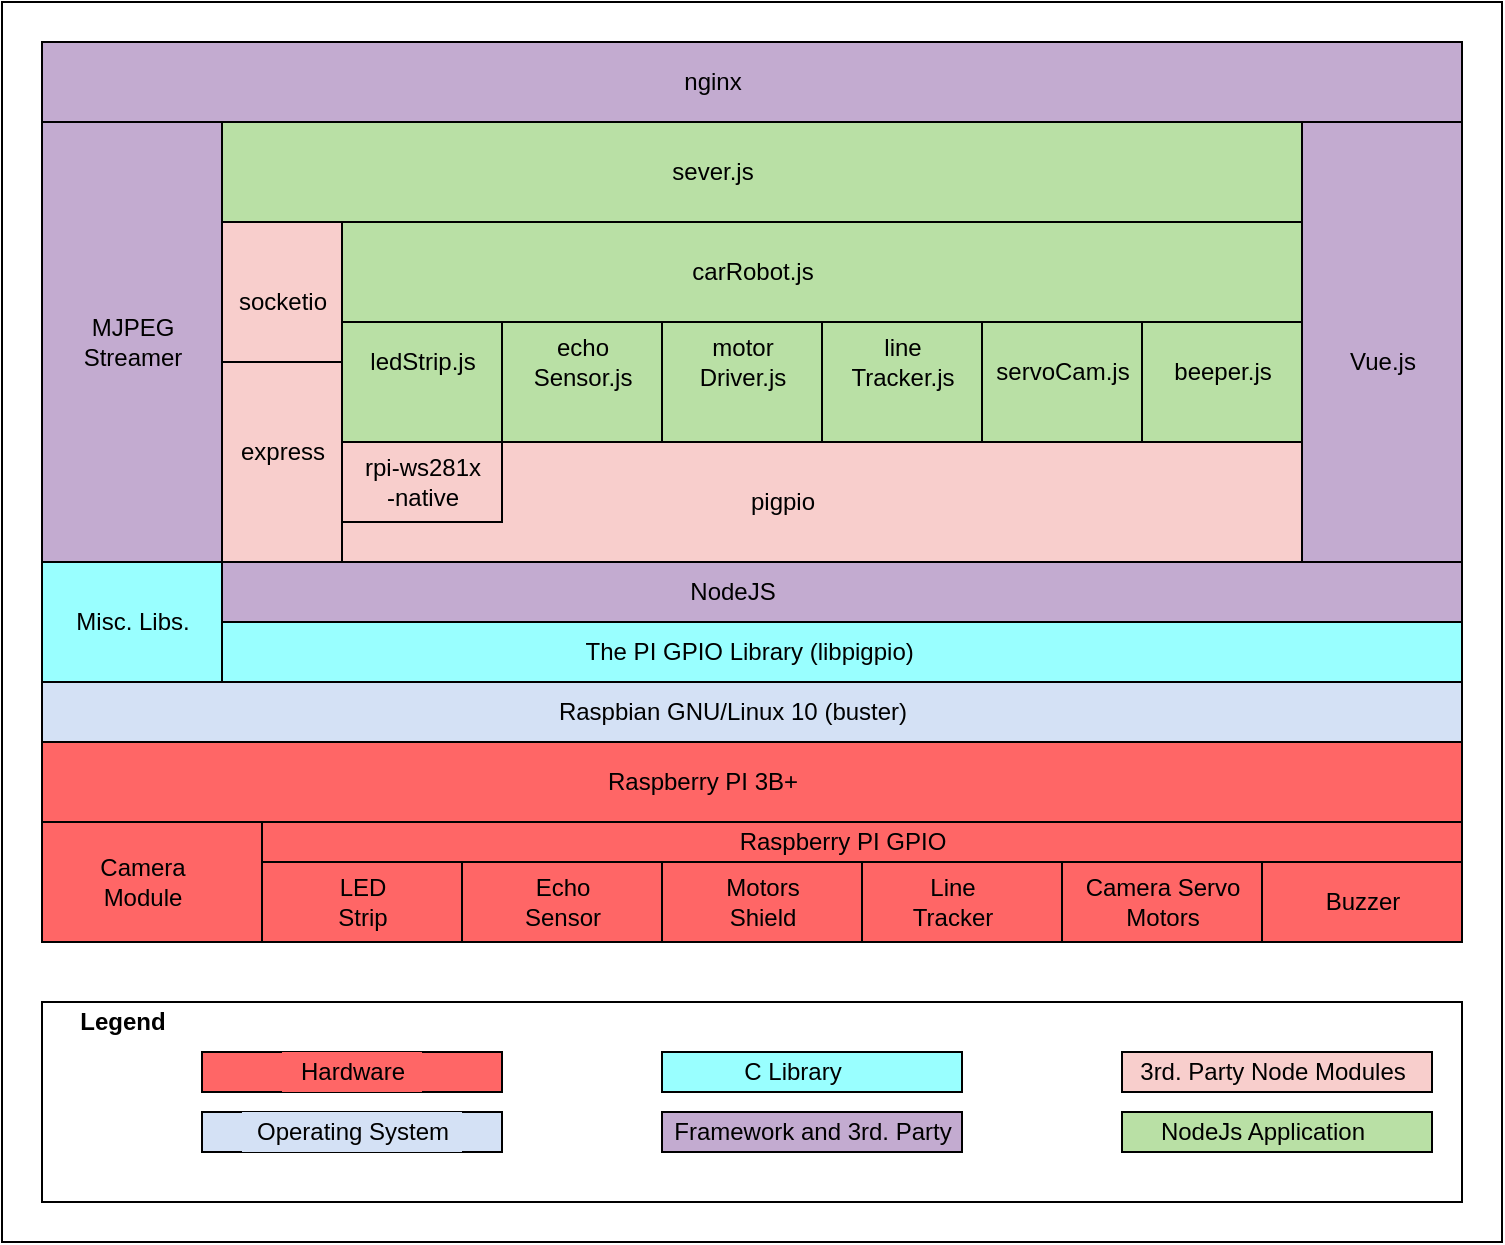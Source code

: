 <mxfile version="13.7.7" type="device"><diagram id="x0XQIoq--YMPOfOvediv" name="Page-1"><mxGraphModel dx="946" dy="614" grid="1" gridSize="10" guides="1" tooltips="1" connect="1" arrows="1" fold="1" page="1" pageScale="1" pageWidth="850" pageHeight="1100" math="0" shadow="0"><root><mxCell id="0"/><mxCell id="1" parent="0"/><mxCell id="-V1aXBQ4JuYRoRZMoQqm-80" value="" style="verticalLabelPosition=bottom;verticalAlign=top;html=1;shape=mxgraph.basic.rect;fillColor2=none;strokeWidth=1;size=20;indent=5;rounded=0;labelBackgroundColor=#D4E1F5;fillColor=none;" vertex="1" parent="1"><mxGeometry x="70" y="20" width="750" height="620" as="geometry"/></mxCell><mxCell id="-V1aXBQ4JuYRoRZMoQqm-76" value="" style="verticalLabelPosition=bottom;verticalAlign=top;html=1;shape=mxgraph.basic.rect;fillColor2=none;strokeWidth=1;size=20;indent=5;rounded=0;labelBackgroundColor=#D4E1F5;fillColor=none;perimeterSpacing=0;" vertex="1" parent="1"><mxGeometry x="90" y="520" width="710" height="100" as="geometry"/></mxCell><mxCell id="-V1aXBQ4JuYRoRZMoQqm-1" value="`" style="verticalLabelPosition=bottom;verticalAlign=top;html=1;shape=mxgraph.basic.rect;fillColor2=none;strokeWidth=1;size=20;indent=5;labelBackgroundColor=#FF6666;fillColor=#FF6666;" vertex="1" parent="1"><mxGeometry x="200" y="430" width="600" height="20" as="geometry"/></mxCell><mxCell id="-V1aXBQ4JuYRoRZMoQqm-3" value="Raspberry PI GPIO" style="text;html=1;resizable=0;autosize=1;align=center;verticalAlign=middle;points=[];rounded=0;labelBackgroundColor=#FF6666;labelBorderColor=none;fillColor=#FF6666;" vertex="1" parent="1"><mxGeometry x="430" y="430" width="120" height="20" as="geometry"/></mxCell><mxCell id="-V1aXBQ4JuYRoRZMoQqm-4" value="" style="verticalLabelPosition=bottom;verticalAlign=top;html=1;shape=mxgraph.basic.rect;fillColor2=none;strokeWidth=1;size=20;indent=5;labelBackgroundColor=#FF6666;fillColor=#FF6666;" vertex="1" parent="1"><mxGeometry x="90" y="430" width="110" height="60" as="geometry"/></mxCell><mxCell id="-V1aXBQ4JuYRoRZMoQqm-5" value="Camera&lt;br&gt;Module" style="text;html=1;resizable=0;autosize=1;align=center;verticalAlign=middle;points=[];rounded=0;labelBackgroundColor=#FF6666;fillColor=#FF6666;" vertex="1" parent="1"><mxGeometry x="110" y="445" width="60" height="30" as="geometry"/></mxCell><mxCell id="-V1aXBQ4JuYRoRZMoQqm-6" value="" style="verticalLabelPosition=bottom;verticalAlign=top;html=1;shape=mxgraph.basic.rect;fillColor2=none;strokeWidth=1;size=20;indent=5;labelBackgroundColor=#FF6666;fillColor=#FF6666;" vertex="1" parent="1"><mxGeometry x="300" y="450" width="100" height="40" as="geometry"/></mxCell><mxCell id="-V1aXBQ4JuYRoRZMoQqm-7" value="Echo&lt;br&gt;Sensor" style="text;html=1;resizable=0;autosize=1;align=center;verticalAlign=middle;points=[];rounded=0;labelBackgroundColor=#FF6666;fillColor=#FF6666;" vertex="1" parent="1"><mxGeometry x="325" y="455" width="50" height="30" as="geometry"/></mxCell><mxCell id="-V1aXBQ4JuYRoRZMoQqm-8" value="" style="verticalLabelPosition=bottom;verticalAlign=top;html=1;shape=mxgraph.basic.rect;fillColor2=none;strokeWidth=1;size=20;indent=5;labelBackgroundColor=#FF6666;fillColor=#FF6666;" vertex="1" parent="1"><mxGeometry x="400" y="450" width="100" height="40" as="geometry"/></mxCell><mxCell id="-V1aXBQ4JuYRoRZMoQqm-9" value="Motors&lt;br&gt;Shield" style="text;html=1;resizable=0;autosize=1;align=center;verticalAlign=middle;points=[];rounded=0;labelBackgroundColor=#FF6666;fillColor=#FF6666;" vertex="1" parent="1"><mxGeometry x="425" y="455" width="50" height="30" as="geometry"/></mxCell><mxCell id="-V1aXBQ4JuYRoRZMoQqm-10" value="" style="verticalLabelPosition=bottom;verticalAlign=top;html=1;shape=mxgraph.basic.rect;fillColor2=none;strokeWidth=1;size=20;indent=5;labelBackgroundColor=#FF6666;fillColor=#FF6666;" vertex="1" parent="1"><mxGeometry x="500" y="450" width="100" height="40" as="geometry"/></mxCell><mxCell id="-V1aXBQ4JuYRoRZMoQqm-11" value="Line&lt;br&gt;Tracker" style="text;html=1;resizable=0;autosize=1;align=center;verticalAlign=middle;points=[];rounded=0;labelBackgroundColor=#FF6666;fillColor=#FF6666;" vertex="1" parent="1"><mxGeometry x="515" y="455" width="60" height="30" as="geometry"/></mxCell><mxCell id="-V1aXBQ4JuYRoRZMoQqm-12" value="" style="verticalLabelPosition=bottom;verticalAlign=top;html=1;shape=mxgraph.basic.rect;fillColor2=none;strokeWidth=1;size=20;indent=5;labelBackgroundColor=#FF6666;fillColor=#FF6666;" vertex="1" parent="1"><mxGeometry x="200" y="450" width="100" height="40" as="geometry"/></mxCell><mxCell id="-V1aXBQ4JuYRoRZMoQqm-13" value="LED&lt;br&gt;Strip" style="text;html=1;resizable=0;autosize=1;align=center;verticalAlign=middle;points=[];rounded=0;labelBackgroundColor=#FF6666;fillColor=#FF6666;" vertex="1" parent="1"><mxGeometry x="230" y="455" width="40" height="30" as="geometry"/></mxCell><mxCell id="-V1aXBQ4JuYRoRZMoQqm-14" value="" style="verticalLabelPosition=bottom;verticalAlign=top;html=1;shape=mxgraph.basic.rect;fillColor2=none;strokeWidth=1;size=20;indent=5;labelBackgroundColor=#FF6666;fillColor=#FF6666;" vertex="1" parent="1"><mxGeometry x="700" y="450" width="100" height="40" as="geometry"/></mxCell><mxCell id="-V1aXBQ4JuYRoRZMoQqm-15" value="Buzzer" style="text;html=1;resizable=0;autosize=1;align=center;verticalAlign=middle;points=[];rounded=0;labelBackgroundColor=#FF6666;fillColor=#FF6666;" vertex="1" parent="1"><mxGeometry x="725" y="460" width="50" height="20" as="geometry"/></mxCell><mxCell id="-V1aXBQ4JuYRoRZMoQqm-16" value="" style="verticalLabelPosition=bottom;verticalAlign=top;html=1;shape=mxgraph.basic.rect;fillColor2=none;strokeWidth=1;size=20;indent=5;labelBackgroundColor=#FF6666;fillColor=#FF6666;" vertex="1" parent="1"><mxGeometry x="90" y="390" width="710" height="40" as="geometry"/></mxCell><mxCell id="-V1aXBQ4JuYRoRZMoQqm-17" value="Raspberry PI 3B+" style="text;html=1;resizable=0;autosize=1;align=center;verticalAlign=middle;points=[];rounded=0;labelBackgroundColor=#FF6666;fillColor=#FF6666;" vertex="1" parent="1"><mxGeometry x="365" y="400" width="110" height="20" as="geometry"/></mxCell><mxCell id="-V1aXBQ4JuYRoRZMoQqm-18" value="" style="verticalLabelPosition=bottom;verticalAlign=top;html=1;shape=mxgraph.basic.rect;fillColor2=none;strokeWidth=1;size=20;indent=5;labelBackgroundColor=#FF6666;fillColor=#FF6666;" vertex="1" parent="1"><mxGeometry x="600" y="450" width="100" height="40" as="geometry"/></mxCell><mxCell id="-V1aXBQ4JuYRoRZMoQqm-19" value="Camera Servo&lt;br&gt;Motors" style="text;html=1;resizable=0;autosize=1;align=center;verticalAlign=middle;points=[];rounded=0;labelBackgroundColor=#FF6666;fillColor=#FF6666;" vertex="1" parent="1"><mxGeometry x="605" y="455" width="90" height="30" as="geometry"/></mxCell><mxCell id="-V1aXBQ4JuYRoRZMoQqm-20" value="" style="verticalLabelPosition=bottom;verticalAlign=top;html=1;shape=mxgraph.basic.rect;fillColor2=none;strokeWidth=1;size=20;indent=5;rounded=0;labelBackgroundColor=#D4E1F5;fillColor=#D4E1F5;" vertex="1" parent="1"><mxGeometry x="90" y="360" width="710" height="30" as="geometry"/></mxCell><mxCell id="-V1aXBQ4JuYRoRZMoQqm-21" value="Raspbian GNU/Linux 10 (buster)" style="text;html=1;resizable=0;autosize=1;align=center;verticalAlign=middle;points=[];rounded=0;labelBackgroundColor=#D4E1F5;fillColor=#D4E1F5;" vertex="1" parent="1"><mxGeometry x="340" y="365" width="190" height="20" as="geometry"/></mxCell><mxCell id="-V1aXBQ4JuYRoRZMoQqm-22" value="" style="verticalLabelPosition=bottom;verticalAlign=top;html=1;shape=mxgraph.basic.rect;fillColor2=none;strokeWidth=1;size=20;indent=5;rounded=0;labelBackgroundColor=#D4E1F5;fillColor=#C3ABD0;" vertex="1" parent="1"><mxGeometry x="90" y="80" width="90" height="220" as="geometry"/></mxCell><mxCell id="-V1aXBQ4JuYRoRZMoQqm-23" value="MJPEG&lt;br&gt;Streamer" style="text;html=1;resizable=0;autosize=1;align=center;verticalAlign=middle;points=[];fillColor=none;strokeColor=none;rounded=0;labelBackgroundColor=#C3ABD0;" vertex="1" parent="1"><mxGeometry x="105" y="175" width="60" height="30" as="geometry"/></mxCell><mxCell id="-V1aXBQ4JuYRoRZMoQqm-24" value="" style="verticalLabelPosition=bottom;verticalAlign=top;html=1;shape=mxgraph.basic.rect;fillColor2=none;strokeWidth=1;size=20;indent=5;rounded=0;labelBackgroundColor=#99FFFF;fillColor=#99FFFF;" vertex="1" parent="1"><mxGeometry x="180" y="330" width="620" height="30" as="geometry"/></mxCell><mxCell id="-V1aXBQ4JuYRoRZMoQqm-25" value="The PI GPIO Library (libpigpio)&amp;nbsp;" style="text;html=1;resizable=0;autosize=1;align=center;verticalAlign=middle;points=[];fillColor=none;strokeColor=none;rounded=0;labelBackgroundColor=#99FFFF;" vertex="1" parent="1"><mxGeometry x="355" y="335" width="180" height="20" as="geometry"/></mxCell><mxCell id="-V1aXBQ4JuYRoRZMoQqm-26" value="" style="verticalLabelPosition=bottom;verticalAlign=top;html=1;shape=mxgraph.basic.rect;fillColor2=none;strokeWidth=1;size=20;indent=5;rounded=0;labelBackgroundColor=#D4E1F5;fillColor=#C3ABD0;" vertex="1" parent="1"><mxGeometry x="180" y="300" width="620" height="30" as="geometry"/></mxCell><mxCell id="-V1aXBQ4JuYRoRZMoQqm-27" value="NodeJS" style="text;html=1;resizable=0;autosize=1;align=center;verticalAlign=middle;points=[];fillColor=none;strokeColor=none;rounded=0;labelBackgroundColor=#C3ABD0;" vertex="1" parent="1"><mxGeometry x="405" y="305" width="60" height="20" as="geometry"/></mxCell><mxCell id="-V1aXBQ4JuYRoRZMoQqm-28" value="" style="verticalLabelPosition=bottom;verticalAlign=top;html=1;shape=mxgraph.basic.rect;fillColor2=none;strokeWidth=1;size=20;indent=5;rounded=0;labelBackgroundColor=#D4E1F5;fillColor=#f8cecc;" vertex="1" parent="1"><mxGeometry x="240" y="240" width="480" height="60" as="geometry"/></mxCell><mxCell id="-V1aXBQ4JuYRoRZMoQqm-29" value="pigpio" style="text;html=1;resizable=0;autosize=1;align=center;verticalAlign=middle;points=[];fillColor=none;strokeColor=none;rounded=0;labelBackgroundColor=#F8CECC;" vertex="1" parent="1"><mxGeometry x="435" y="260" width="50" height="20" as="geometry"/></mxCell><mxCell id="-V1aXBQ4JuYRoRZMoQqm-30" value="" style="verticalLabelPosition=bottom;verticalAlign=top;html=1;shape=mxgraph.basic.rect;fillColor2=none;strokeWidth=1;size=20;indent=5;rounded=0;labelBackgroundColor=#D4E1F5;fillColor=#f8cecc;" vertex="1" parent="1"><mxGeometry x="180" y="200" width="60" height="100" as="geometry"/></mxCell><mxCell id="-V1aXBQ4JuYRoRZMoQqm-31" value="express" style="text;html=1;resizable=0;autosize=1;align=center;verticalAlign=middle;points=[];fillColor=none;strokeColor=none;rounded=0;labelBackgroundColor=#F8CECC;" vertex="1" parent="1"><mxGeometry x="180" y="235" width="60" height="20" as="geometry"/></mxCell><mxCell id="-V1aXBQ4JuYRoRZMoQqm-32" value="" style="verticalLabelPosition=bottom;verticalAlign=top;html=1;shape=mxgraph.basic.rect;fillColor2=none;strokeWidth=1;size=20;indent=5;rounded=0;labelBackgroundColor=#D4E1F5;fillColor=#f8cecc;" vertex="1" parent="1"><mxGeometry x="180" y="130" width="60" height="70" as="geometry"/></mxCell><mxCell id="-V1aXBQ4JuYRoRZMoQqm-33" value="socketio" style="text;html=1;resizable=0;autosize=1;align=center;verticalAlign=middle;points=[];fillColor=none;strokeColor=none;rounded=0;labelBackgroundColor=#F8CECC;" vertex="1" parent="1"><mxGeometry x="180" y="160" width="60" height="20" as="geometry"/></mxCell><mxCell id="-V1aXBQ4JuYRoRZMoQqm-34" value="" style="verticalLabelPosition=bottom;verticalAlign=top;html=1;shape=mxgraph.basic.rect;fillColor2=none;strokeWidth=1;size=20;indent=5;rounded=0;labelBackgroundColor=#D4E1F5;fillColor=#f8cecc;" vertex="1" parent="1"><mxGeometry x="240" y="240" width="80" height="40" as="geometry"/></mxCell><mxCell id="-V1aXBQ4JuYRoRZMoQqm-35" value="rpi-ws281x&lt;br&gt;-native" style="text;html=1;resizable=0;autosize=1;align=center;verticalAlign=middle;points=[];fillColor=none;strokeColor=none;rounded=0;labelBackgroundColor=#F8CECC;" vertex="1" parent="1"><mxGeometry x="245" y="245" width="70" height="30" as="geometry"/></mxCell><mxCell id="-V1aXBQ4JuYRoRZMoQqm-36" value="" style="verticalLabelPosition=bottom;verticalAlign=top;html=1;shape=mxgraph.basic.rect;fillColor2=none;strokeWidth=1;size=20;indent=5;rounded=0;labelBackgroundColor=#D4E1F5;fillColor=#C3ABD0;" vertex="1" parent="1"><mxGeometry x="720" y="80" width="80" height="220" as="geometry"/></mxCell><mxCell id="-V1aXBQ4JuYRoRZMoQqm-37" value="Vue.js" style="text;html=1;resizable=0;autosize=1;align=center;verticalAlign=middle;points=[];fillColor=none;strokeColor=none;rounded=0;labelBackgroundColor=#C3ABD0;" vertex="1" parent="1"><mxGeometry x="735" y="190" width="50" height="20" as="geometry"/></mxCell><mxCell id="-V1aXBQ4JuYRoRZMoQqm-38" value="" style="verticalLabelPosition=bottom;verticalAlign=top;html=1;shape=mxgraph.basic.rect;fillColor2=none;strokeWidth=1;size=20;indent=5;rounded=0;labelBackgroundColor=#D4E1F5;fillColor=#B9E0A5;" vertex="1" parent="1"><mxGeometry x="240" y="180" width="80" height="60" as="geometry"/></mxCell><mxCell id="-V1aXBQ4JuYRoRZMoQqm-39" value="ledStrip.js" style="text;html=1;resizable=0;autosize=1;align=center;verticalAlign=middle;points=[];fillColor=none;strokeColor=none;rounded=0;labelBackgroundColor=#B9E0A5;" vertex="1" parent="1"><mxGeometry x="245" y="190" width="70" height="20" as="geometry"/></mxCell><mxCell id="-V1aXBQ4JuYRoRZMoQqm-40" value="" style="verticalLabelPosition=bottom;verticalAlign=top;html=1;shape=mxgraph.basic.rect;fillColor2=none;strokeWidth=1;size=20;indent=5;rounded=0;labelBackgroundColor=#D4E1F5;fillColor=#B9E0A5;" vertex="1" parent="1"><mxGeometry x="320" y="180" width="80" height="60" as="geometry"/></mxCell><mxCell id="-V1aXBQ4JuYRoRZMoQqm-41" value="echo&lt;br&gt;Sensor.js" style="text;html=1;resizable=0;autosize=1;align=center;verticalAlign=middle;points=[];fillColor=none;strokeColor=none;rounded=0;labelBackgroundColor=#B9E0A5;" vertex="1" parent="1"><mxGeometry x="330" y="185" width="60" height="30" as="geometry"/></mxCell><mxCell id="-V1aXBQ4JuYRoRZMoQqm-42" value="" style="verticalLabelPosition=bottom;verticalAlign=top;html=1;shape=mxgraph.basic.rect;fillColor2=none;strokeWidth=1;size=20;indent=5;rounded=0;labelBackgroundColor=#D4E1F5;fillColor=#B9E0A5;" vertex="1" parent="1"><mxGeometry x="400" y="180" width="80" height="60" as="geometry"/></mxCell><mxCell id="-V1aXBQ4JuYRoRZMoQqm-43" value="motor&lt;br&gt;Driver.js" style="text;html=1;resizable=0;autosize=1;align=center;verticalAlign=middle;points=[];fillColor=none;strokeColor=none;rounded=0;labelBackgroundColor=#B9E0A5;" vertex="1" parent="1"><mxGeometry x="410" y="185" width="60" height="30" as="geometry"/></mxCell><mxCell id="-V1aXBQ4JuYRoRZMoQqm-44" value="" style="verticalLabelPosition=bottom;verticalAlign=top;html=1;shape=mxgraph.basic.rect;fillColor2=none;strokeWidth=1;size=20;indent=5;rounded=0;labelBackgroundColor=#D4E1F5;fillColor=#B9E0A5;" vertex="1" parent="1"><mxGeometry x="480" y="180" width="80" height="60" as="geometry"/></mxCell><mxCell id="-V1aXBQ4JuYRoRZMoQqm-45" value="line&lt;br&gt;Tracker.js" style="text;html=1;resizable=0;autosize=1;align=center;verticalAlign=middle;points=[];fillColor=none;strokeColor=none;rounded=0;labelBackgroundColor=#B9E0A5;" vertex="1" parent="1"><mxGeometry x="485" y="185" width="70" height="30" as="geometry"/></mxCell><mxCell id="-V1aXBQ4JuYRoRZMoQqm-46" value="" style="verticalLabelPosition=bottom;verticalAlign=top;html=1;shape=mxgraph.basic.rect;fillColor2=none;strokeWidth=1;size=20;indent=5;rounded=0;labelBackgroundColor=#D4E1F5;fillColor=#B9E0A5;" vertex="1" parent="1"><mxGeometry x="560" y="180" width="80" height="60" as="geometry"/></mxCell><mxCell id="-V1aXBQ4JuYRoRZMoQqm-47" value="servoCam.js" style="text;html=1;resizable=0;autosize=1;align=center;verticalAlign=middle;points=[];fillColor=none;strokeColor=none;rounded=0;labelBackgroundColor=#B9E0A5;" vertex="1" parent="1"><mxGeometry x="560" y="195" width="80" height="20" as="geometry"/></mxCell><mxCell id="-V1aXBQ4JuYRoRZMoQqm-48" value="" style="verticalLabelPosition=bottom;verticalAlign=top;html=1;shape=mxgraph.basic.rect;fillColor2=none;strokeWidth=1;size=20;indent=5;rounded=0;labelBackgroundColor=#D4E1F5;fillColor=#B9E0A5;" vertex="1" parent="1"><mxGeometry x="640" y="180" width="80" height="60" as="geometry"/></mxCell><mxCell id="-V1aXBQ4JuYRoRZMoQqm-49" value="beeper.js" style="text;html=1;resizable=0;autosize=1;align=center;verticalAlign=middle;points=[];fillColor=none;strokeColor=none;rounded=0;labelBackgroundColor=#B9E0A5;" vertex="1" parent="1"><mxGeometry x="650" y="195" width="60" height="20" as="geometry"/></mxCell><mxCell id="-V1aXBQ4JuYRoRZMoQqm-51" value="" style="verticalLabelPosition=bottom;verticalAlign=top;html=1;shape=mxgraph.basic.rect;fillColor2=none;strokeWidth=1;size=20;indent=5;rounded=0;labelBackgroundColor=#D4E1F5;fillColor=#B9E0A5;" vertex="1" parent="1"><mxGeometry x="240" y="130" width="480" height="50" as="geometry"/></mxCell><mxCell id="-V1aXBQ4JuYRoRZMoQqm-52" value="carRobot.js" style="text;html=1;resizable=0;autosize=1;align=center;verticalAlign=middle;points=[];fillColor=none;strokeColor=none;rounded=0;labelBackgroundColor=#B9E0A5;" vertex="1" parent="1"><mxGeometry x="405" y="145" width="80" height="20" as="geometry"/></mxCell><mxCell id="-V1aXBQ4JuYRoRZMoQqm-53" value="" style="verticalLabelPosition=bottom;verticalAlign=top;html=1;shape=mxgraph.basic.rect;fillColor2=none;strokeWidth=1;size=20;indent=5;rounded=0;labelBackgroundColor=#D4E1F5;fillColor=#C3ABD0;" vertex="1" parent="1"><mxGeometry x="90" y="40" width="710" height="40" as="geometry"/></mxCell><mxCell id="-V1aXBQ4JuYRoRZMoQqm-54" value="" style="verticalLabelPosition=bottom;verticalAlign=top;html=1;shape=mxgraph.basic.rect;fillColor2=none;strokeWidth=1;size=20;indent=5;rounded=0;labelBackgroundColor=#D4E1F5;fillColor=#B9E0A5;" vertex="1" parent="1"><mxGeometry x="180" y="80" width="540" height="50" as="geometry"/></mxCell><mxCell id="-V1aXBQ4JuYRoRZMoQqm-56" value="sever.js" style="text;html=1;resizable=0;autosize=1;align=center;verticalAlign=middle;points=[];fillColor=none;strokeColor=none;rounded=0;labelBackgroundColor=#B9E0A5;" vertex="1" parent="1"><mxGeometry x="395" y="95" width="60" height="20" as="geometry"/></mxCell><mxCell id="-V1aXBQ4JuYRoRZMoQqm-57" value="nginx" style="text;html=1;resizable=0;autosize=1;align=center;verticalAlign=middle;points=[];fillColor=none;strokeColor=none;rounded=0;labelBackgroundColor=#C3ABD0;" vertex="1" parent="1"><mxGeometry x="405" y="50" width="40" height="20" as="geometry"/></mxCell><mxCell id="-V1aXBQ4JuYRoRZMoQqm-62" value="" style="verticalLabelPosition=bottom;verticalAlign=top;html=1;shape=mxgraph.basic.rect;fillColor2=none;strokeWidth=1;size=20;indent=5;labelBackgroundColor=#D5E8D4;fillColor=#FF6666;" vertex="1" parent="1"><mxGeometry x="170" y="545" width="150" height="20" as="geometry"/></mxCell><mxCell id="-V1aXBQ4JuYRoRZMoQqm-63" value="Hardware" style="text;html=1;resizable=0;autosize=1;align=center;verticalAlign=middle;points=[];rounded=0;labelBackgroundColor=#FF6666;fillColor=#FF6666;labelBorderColor=none;" vertex="1" parent="1"><mxGeometry x="210" y="545" width="70" height="20" as="geometry"/></mxCell><mxCell id="-V1aXBQ4JuYRoRZMoQqm-64" value="" style="verticalLabelPosition=bottom;verticalAlign=top;html=1;shape=mxgraph.basic.rect;fillColor2=none;strokeWidth=1;size=20;indent=5;rounded=0;labelBackgroundColor=#D4E1F5;fillColor=#D4E1F5;" vertex="1" parent="1"><mxGeometry x="170" y="575" width="150" height="20" as="geometry"/></mxCell><mxCell id="-V1aXBQ4JuYRoRZMoQqm-66" value="Operating System" style="text;html=1;resizable=0;autosize=1;align=center;verticalAlign=middle;points=[];rounded=0;labelBackgroundColor=#D4E1F5;fillColor=#D4E1F5;" vertex="1" parent="1"><mxGeometry x="190" y="575" width="110" height="20" as="geometry"/></mxCell><mxCell id="-V1aXBQ4JuYRoRZMoQqm-67" value="" style="verticalLabelPosition=bottom;verticalAlign=top;html=1;shape=mxgraph.basic.rect;fillColor2=none;strokeWidth=1;size=20;indent=5;rounded=0;labelBackgroundColor=#99FFFF;fillColor=#99FFFF;" vertex="1" parent="1"><mxGeometry x="400" y="545" width="150" height="20" as="geometry"/></mxCell><mxCell id="-V1aXBQ4JuYRoRZMoQqm-68" value="C Library" style="text;html=1;resizable=0;autosize=1;align=center;verticalAlign=middle;points=[];fillColor=none;strokeColor=none;rounded=0;labelBackgroundColor=#99FFFF;" vertex="1" parent="1"><mxGeometry x="435" y="545" width="60" height="20" as="geometry"/></mxCell><mxCell id="-V1aXBQ4JuYRoRZMoQqm-69" value="" style="verticalLabelPosition=bottom;verticalAlign=top;html=1;shape=mxgraph.basic.rect;fillColor2=none;strokeWidth=1;size=20;indent=5;rounded=0;labelBackgroundColor=#D4E1F5;fillColor=#C3ABD0;" vertex="1" parent="1"><mxGeometry x="400" y="575" width="150" height="20" as="geometry"/></mxCell><mxCell id="-V1aXBQ4JuYRoRZMoQqm-70" value="Framework and 3rd. Party" style="text;html=1;resizable=0;autosize=1;align=center;verticalAlign=middle;points=[];fillColor=none;strokeColor=none;rounded=0;labelBackgroundColor=#C3ABD0;" vertex="1" parent="1"><mxGeometry x="400" y="575" width="150" height="20" as="geometry"/></mxCell><mxCell id="-V1aXBQ4JuYRoRZMoQqm-72" value="" style="verticalLabelPosition=bottom;verticalAlign=top;html=1;shape=mxgraph.basic.rect;fillColor2=none;strokeWidth=1;size=20;indent=5;rounded=0;labelBackgroundColor=#D4E1F5;fillColor=#f8cecc;" vertex="1" parent="1"><mxGeometry x="630" y="545" width="155" height="20" as="geometry"/></mxCell><mxCell id="-V1aXBQ4JuYRoRZMoQqm-73" value="3rd. Party Node Modules" style="text;html=1;resizable=0;autosize=1;align=center;verticalAlign=middle;points=[];fillColor=none;strokeColor=none;rounded=0;labelBackgroundColor=#F8CECC;" vertex="1" parent="1"><mxGeometry x="630" y="545" width="150" height="20" as="geometry"/></mxCell><mxCell id="-V1aXBQ4JuYRoRZMoQqm-74" value="" style="verticalLabelPosition=bottom;verticalAlign=top;html=1;shape=mxgraph.basic.rect;fillColor2=none;strokeWidth=1;size=20;indent=5;rounded=0;labelBackgroundColor=#D4E1F5;fillColor=#B9E0A5;" vertex="1" parent="1"><mxGeometry x="630" y="575" width="155" height="20" as="geometry"/></mxCell><mxCell id="-V1aXBQ4JuYRoRZMoQqm-75" value="NodeJs Application" style="text;html=1;resizable=0;autosize=1;align=center;verticalAlign=middle;points=[];fillColor=none;strokeColor=none;rounded=0;labelBackgroundColor=#B9E0A5;" vertex="1" parent="1"><mxGeometry x="640" y="575" width="120" height="20" as="geometry"/></mxCell><mxCell id="-V1aXBQ4JuYRoRZMoQqm-77" value="Legend" style="text;html=1;resizable=0;autosize=1;align=center;verticalAlign=middle;points=[];fillColor=none;strokeColor=none;rounded=0;labelBackgroundColor=#FFFFFF;fontStyle=1" vertex="1" parent="1"><mxGeometry x="100" y="520" width="60" height="20" as="geometry"/></mxCell><mxCell id="-V1aXBQ4JuYRoRZMoQqm-78" value="" style="verticalLabelPosition=bottom;verticalAlign=top;html=1;shape=mxgraph.basic.rect;fillColor2=none;strokeWidth=1;size=20;indent=5;rounded=0;labelBackgroundColor=#99FFFF;fillColor=#99FFFF;" vertex="1" parent="1"><mxGeometry x="90" y="300" width="90" height="60" as="geometry"/></mxCell><mxCell id="-V1aXBQ4JuYRoRZMoQqm-79" value="Misc. Libs." style="text;html=1;resizable=0;autosize=1;align=center;verticalAlign=middle;points=[];fillColor=none;strokeColor=none;rounded=0;labelBackgroundColor=#99FFFF;" vertex="1" parent="1"><mxGeometry x="100" y="320" width="70" height="20" as="geometry"/></mxCell></root></mxGraphModel></diagram></mxfile>